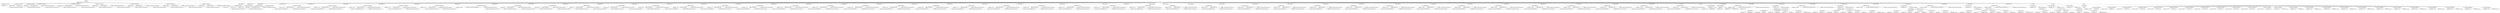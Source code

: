 digraph G {	
ranksep=.25;
	0 [label="MODULE"];
	1 [label="IDENTIFIERS: ode"];
	0 -> 1;
	2 [label="VAR_DECLARE_LIST"];
	0 -> 2;
	3 [label="VAR_DECLARE:  INPUT PORT"];
	2 -> 3;
	4 [label="IDENTIFIERS: clock"];
	3 -> 4;
	5 [label="VAR_DECLARE:  INPUT PORT"];
	2 -> 5;
	6 [label="IDENTIFIERS: reset"];
	5 -> 6;
	7 [label="VAR_DECLARE:  INPUT PORT"];
	2 -> 7;
	8 [label="IDENTIFIERS: select"];
	7 -> 8;
	9 [label="VAR_DECLARE:  INPUT PORT"];
	2 -> 9;
	10 [label="IDENTIFIERS: h"];
	9 -> 10;
	11 [label="BINARY_OPERATION: MIN"];
	9 -> 11;
	12 [label="NUMBERS: 00000000000000000000000000100000 ()"];
	11 -> 12;
	13 [label="NUMBERS: 00000000000000000000000000000001 ()"];
	11 -> 13;
	14 [label="NUMBERS: 00000000000000000000000000000000 ()"];
	9 -> 14;
	15 [label="VAR_DECLARE:  INPUT PORT"];
	2 -> 15;
	16 [label="IDENTIFIERS: half"];
	15 -> 16;
	17 [label="BINARY_OPERATION: MIN"];
	15 -> 17;
	18 [label="NUMBERS: 00000000000000000000000000100000 ()"];
	17 -> 18;
	19 [label="NUMBERS: 00000000000000000000000000000001 ()"];
	17 -> 19;
	20 [label="NUMBERS: 00000000000000000000000000000000 ()"];
	15 -> 20;
	21 [label="VAR_DECLARE:  INPUT PORT"];
	2 -> 21;
	22 [label="IDENTIFIERS: y_pi_in"];
	21 -> 22;
	23 [label="BINARY_OPERATION: MIN"];
	21 -> 23;
	24 [label="NUMBERS: 00000000000000000000000000100000 ()"];
	23 -> 24;
	25 [label="NUMBERS: 00000000000000000000000000000001 ()"];
	23 -> 25;
	26 [label="NUMBERS: 00000000000000000000000000000000 ()"];
	21 -> 26;
	27 [label="VAR_DECLARE:  INPUT PORT"];
	2 -> 27;
	28 [label="IDENTIFIERS: t_pi_in"];
	27 -> 28;
	29 [label="BINARY_OPERATION: MIN"];
	27 -> 29;
	30 [label="NUMBERS: 00000000000000000000000000100000 ()"];
	29 -> 30;
	31 [label="NUMBERS: 00000000000000000000000000000001 ()"];
	29 -> 31;
	32 [label="NUMBERS: 00000000000000000000000000000000 ()"];
	27 -> 32;
	33 [label="VAR_DECLARE:  OUTPUT PORT"];
	2 -> 33;
	34 [label="IDENTIFIERS: y_pi_out"];
	33 -> 34;
	35 [label="BINARY_OPERATION: MIN"];
	33 -> 35;
	36 [label="NUMBERS: 00000000000000000000000000100000 ()"];
	35 -> 36;
	37 [label="NUMBERS: 00000000000000000000000000000001 ()"];
	35 -> 37;
	38 [label="NUMBERS: 00000000000000000000000000000000 ()"];
	33 -> 38;
	39 [label="VAR_DECLARE:  OUTPUT PORT"];
	2 -> 39;
	40 [label="IDENTIFIERS: t_pi_out"];
	39 -> 40;
	41 [label="BINARY_OPERATION: MIN"];
	39 -> 41;
	42 [label="NUMBERS: 00000000000000000000000000100000 ()"];
	41 -> 42;
	43 [label="NUMBERS: 00000000000000000000000000000001 ()"];
	41 -> 43;
	44 [label="NUMBERS: 00000000000000000000000000000000 ()"];
	39 -> 44;
	45 [label="MODULE_ITEMS"];
	0 -> 45;
	46 [label="VAR_DECLARE_LIST"];
	45 -> 46;
	47 [label="VAR_DECLARE:  INPUT PORT"];
	46 -> 47;
	48 [label="IDENTIFIERS: clock"];
	47 -> 48;
	49 [label="VAR_DECLARE_LIST"];
	45 -> 49;
	50 [label="VAR_DECLARE:  INPUT PORT"];
	49 -> 50;
	51 [label="IDENTIFIERS: reset"];
	50 -> 51;
	52 [label="VAR_DECLARE_LIST"];
	45 -> 52;
	53 [label="VAR_DECLARE:  INPUT PORT"];
	52 -> 53;
	54 [label="IDENTIFIERS: select"];
	53 -> 54;
	55 [label="VAR_DECLARE_LIST"];
	45 -> 55;
	56 [label="VAR_DECLARE:  INPUT PORT"];
	55 -> 56;
	57 [label="IDENTIFIERS: h"];
	56 -> 57;
	58 [label="BINARY_OPERATION: MIN"];
	56 -> 58;
	59 [label="NUMBERS: 00000000000000000000000000100000 ()"];
	58 -> 59;
	60 [label="NUMBERS: 00000000000000000000000000000001 ()"];
	58 -> 60;
	61 [label="NUMBERS: 00000000000000000000000000000000 ()"];
	56 -> 61;
	62 [label="VAR_DECLARE_LIST"];
	45 -> 62;
	63 [label="VAR_DECLARE:  INPUT PORT"];
	62 -> 63;
	64 [label="IDENTIFIERS: half"];
	63 -> 64;
	65 [label="BINARY_OPERATION: MIN"];
	63 -> 65;
	66 [label="NUMBERS: 00000000000000000000000000100000 ()"];
	65 -> 66;
	67 [label="NUMBERS: 00000000000000000000000000000001 ()"];
	65 -> 67;
	68 [label="NUMBERS: 00000000000000000000000000000000 ()"];
	63 -> 68;
	69 [label="VAR_DECLARE_LIST"];
	45 -> 69;
	70 [label="VAR_DECLARE:  INPUT PORT"];
	69 -> 70;
	71 [label="IDENTIFIERS: y_pi_in"];
	70 -> 71;
	72 [label="BINARY_OPERATION: MIN"];
	70 -> 72;
	73 [label="NUMBERS: 00000000000000000000000000100000 ()"];
	72 -> 73;
	74 [label="NUMBERS: 00000000000000000000000000000001 ()"];
	72 -> 74;
	75 [label="NUMBERS: 00000000000000000000000000000000 ()"];
	70 -> 75;
	76 [label="VAR_DECLARE_LIST"];
	45 -> 76;
	77 [label="VAR_DECLARE:  INPUT PORT"];
	76 -> 77;
	78 [label="IDENTIFIERS: t_pi_in"];
	77 -> 78;
	79 [label="BINARY_OPERATION: MIN"];
	77 -> 79;
	80 [label="NUMBERS: 00000000000000000000000000100000 ()"];
	79 -> 80;
	81 [label="NUMBERS: 00000000000000000000000000000001 ()"];
	79 -> 81;
	82 [label="NUMBERS: 00000000000000000000000000000000 ()"];
	77 -> 82;
	83 [label="VAR_DECLARE_LIST"];
	45 -> 83;
	84 [label="VAR_DECLARE:  OUTPUT PORT"];
	83 -> 84;
	85 [label="IDENTIFIERS: y_pi_out"];
	84 -> 85;
	86 [label="BINARY_OPERATION: MIN"];
	84 -> 86;
	87 [label="NUMBERS: 00000000000000000000000000100000 ()"];
	86 -> 87;
	88 [label="NUMBERS: 00000000000000000000000000000001 ()"];
	86 -> 88;
	89 [label="NUMBERS: 00000000000000000000000000000000 ()"];
	84 -> 89;
	90 [label="VAR_DECLARE_LIST"];
	45 -> 90;
	91 [label="VAR_DECLARE:  OUTPUT PORT"];
	90 -> 91;
	92 [label="IDENTIFIERS: t_pi_out"];
	91 -> 92;
	93 [label="BINARY_OPERATION: MIN"];
	91 -> 93;
	94 [label="NUMBERS: 00000000000000000000000000100000 ()"];
	93 -> 94;
	95 [label="NUMBERS: 00000000000000000000000000000001 ()"];
	93 -> 95;
	96 [label="NUMBERS: 00000000000000000000000000000000 ()"];
	91 -> 96;
	97 [label="VAR_DECLARE_LIST"];
	45 -> 97;
	98 [label="VAR_DECLARE:  OUTPUT PORT"];
	97 -> 98;
	99 [label="IDENTIFIERS: x1_control"];
	98 -> 99;
	100 [label="NUMBERS: 00000000000000000000000000000111 ()"];
	98 -> 100;
	101 [label="NUMBERS: 00000000000000000000000000000000 ()"];
	98 -> 101;
	102 [label="VAR_DECLARE_LIST"];
	45 -> 102;
	103 [label="VAR_DECLARE:  WIRE"];
	102 -> 103;
	104 [label="IDENTIFIERS: x1"];
	103 -> 104;
	105 [label="BINARY_OPERATION: MIN"];
	103 -> 105;
	106 [label="NUMBERS: 00000000000000000000000000100000 ()"];
	105 -> 106;
	107 [label="NUMBERS: 00000000000000000000000000000001 ()"];
	105 -> 107;
	108 [label="NUMBERS: 00000000000000000000000000000000 ()"];
	103 -> 108;
	109 [label="VAR_DECLARE_LIST"];
	45 -> 109;
	110 [label="VAR_DECLARE:  WIRE"];
	109 -> 110;
	111 [label="IDENTIFIERS: sub2"];
	110 -> 111;
	112 [label="BINARY_OPERATION: MIN"];
	110 -> 112;
	113 [label="NUMBERS: 00000000000000000000000000100000 ()"];
	112 -> 113;
	114 [label="NUMBERS: 00000000000000000000000000000001 ()"];
	112 -> 114;
	115 [label="NUMBERS: 00000000000000000000000000000000 ()"];
	110 -> 115;
	116 [label="VAR_DECLARE_LIST"];
	45 -> 116;
	117 [label="VAR_DECLARE:  WIRE"];
	116 -> 117;
	118 [label="IDENTIFIERS: x3"];
	117 -> 118;
	119 [label="BINARY_OPERATION: MIN"];
	117 -> 119;
	120 [label="NUMBERS: 00000000000000000000000000100000 ()"];
	119 -> 120;
	121 [label="NUMBERS: 00000000000000000000000000000001 ()"];
	119 -> 121;
	122 [label="NUMBERS: 00000000000000000000000000000000 ()"];
	117 -> 122;
	123 [label="VAR_DECLARE_LIST"];
	45 -> 123;
	124 [label="VAR_DECLARE:  WIRE"];
	123 -> 124;
	125 [label="IDENTIFIERS: add4"];
	124 -> 125;
	126 [label="BINARY_OPERATION: MIN"];
	124 -> 126;
	127 [label="NUMBERS: 00000000000000000000000000100000 ()"];
	126 -> 127;
	128 [label="NUMBERS: 00000000000000000000000000000001 ()"];
	126 -> 128;
	129 [label="NUMBERS: 00000000000000000000000000000000 ()"];
	124 -> 129;
	130 [label="VAR_DECLARE_LIST"];
	45 -> 130;
	131 [label="VAR_DECLARE:  WIRE"];
	130 -> 131;
	132 [label="IDENTIFIERS: add5"];
	131 -> 132;
	133 [label="BINARY_OPERATION: MIN"];
	131 -> 133;
	134 [label="NUMBERS: 00000000000000000000000000100000 ()"];
	133 -> 134;
	135 [label="NUMBERS: 00000000000000000000000000000001 ()"];
	133 -> 135;
	136 [label="NUMBERS: 00000000000000000000000000000000 ()"];
	131 -> 136;
	137 [label="VAR_DECLARE_LIST"];
	45 -> 137;
	138 [label="VAR_DECLARE:  WIRE"];
	137 -> 138;
	139 [label="IDENTIFIERS: y_pi"];
	138 -> 139;
	140 [label="BINARY_OPERATION: MIN"];
	138 -> 140;
	141 [label="NUMBERS: 00000000000000000000000000100000 ()"];
	140 -> 141;
	142 [label="NUMBERS: 00000000000000000000000000000001 ()"];
	140 -> 142;
	143 [label="NUMBERS: 00000000000000000000000000000000 ()"];
	138 -> 143;
	144 [label="VAR_DECLARE_LIST"];
	45 -> 144;
	145 [label="VAR_DECLARE:  WIRE"];
	144 -> 145;
	146 [label="IDENTIFIERS: t_pi"];
	145 -> 146;
	147 [label="BINARY_OPERATION: MIN"];
	145 -> 147;
	148 [label="NUMBERS: 00000000000000000000000000100000 ()"];
	147 -> 148;
	149 [label="NUMBERS: 00000000000000000000000000000001 ()"];
	147 -> 149;
	150 [label="NUMBERS: 00000000000000000000000000000000 ()"];
	145 -> 150;
	151 [label="VAR_DECLARE_LIST"];
	45 -> 151;
	152 [label="VAR_DECLARE:  REG"];
	151 -> 152;
	153 [label="IDENTIFIERS: t_reg1"];
	152 -> 153;
	154 [label="BINARY_OPERATION: MIN"];
	152 -> 154;
	155 [label="NUMBERS: 00000000000000000000000000100000 ()"];
	154 -> 155;
	156 [label="NUMBERS: 00000000000000000000000000000001 ()"];
	154 -> 156;
	157 [label="NUMBERS: 00000000000000000000000000000000 ()"];
	152 -> 157;
	158 [label="VAR_DECLARE_LIST"];
	45 -> 158;
	159 [label="VAR_DECLARE:  REG"];
	158 -> 159;
	160 [label="IDENTIFIERS: t_reg2"];
	159 -> 160;
	161 [label="BINARY_OPERATION: MIN"];
	159 -> 161;
	162 [label="NUMBERS: 00000000000000000000000000100000 ()"];
	161 -> 162;
	163 [label="NUMBERS: 00000000000000000000000000000001 ()"];
	161 -> 163;
	164 [label="NUMBERS: 00000000000000000000000000000000 ()"];
	159 -> 164;
	165 [label="VAR_DECLARE_LIST"];
	45 -> 165;
	166 [label="VAR_DECLARE:  REG"];
	165 -> 166;
	167 [label="IDENTIFIERS: t_reg3"];
	166 -> 167;
	168 [label="BINARY_OPERATION: MIN"];
	166 -> 168;
	169 [label="NUMBERS: 00000000000000000000000000100000 ()"];
	168 -> 169;
	170 [label="NUMBERS: 00000000000000000000000000000001 ()"];
	168 -> 170;
	171 [label="NUMBERS: 00000000000000000000000000000000 ()"];
	166 -> 171;
	172 [label="VAR_DECLARE_LIST"];
	45 -> 172;
	173 [label="VAR_DECLARE:  REG"];
	172 -> 173;
	174 [label="IDENTIFIERS: t_reg4"];
	173 -> 174;
	175 [label="BINARY_OPERATION: MIN"];
	173 -> 175;
	176 [label="NUMBERS: 00000000000000000000000000100000 ()"];
	175 -> 176;
	177 [label="NUMBERS: 00000000000000000000000000000001 ()"];
	175 -> 177;
	178 [label="NUMBERS: 00000000000000000000000000000000 ()"];
	173 -> 178;
	179 [label="VAR_DECLARE_LIST"];
	45 -> 179;
	180 [label="VAR_DECLARE:  REG"];
	179 -> 180;
	181 [label="IDENTIFIERS: t_reg5"];
	180 -> 181;
	182 [label="BINARY_OPERATION: MIN"];
	180 -> 182;
	183 [label="NUMBERS: 00000000000000000000000000100000 ()"];
	182 -> 183;
	184 [label="NUMBERS: 00000000000000000000000000000001 ()"];
	182 -> 184;
	185 [label="NUMBERS: 00000000000000000000000000000000 ()"];
	180 -> 185;
	186 [label="VAR_DECLARE_LIST"];
	45 -> 186;
	187 [label="VAR_DECLARE:  REG"];
	186 -> 187;
	188 [label="IDENTIFIERS: t_reg6"];
	187 -> 188;
	189 [label="BINARY_OPERATION: MIN"];
	187 -> 189;
	190 [label="NUMBERS: 00000000000000000000000000100000 ()"];
	189 -> 190;
	191 [label="NUMBERS: 00000000000000000000000000000001 ()"];
	189 -> 191;
	192 [label="NUMBERS: 00000000000000000000000000000000 ()"];
	187 -> 192;
	193 [label="VAR_DECLARE_LIST"];
	45 -> 193;
	194 [label="VAR_DECLARE:  REG"];
	193 -> 194;
	195 [label="IDENTIFIERS: t_reg7"];
	194 -> 195;
	196 [label="BINARY_OPERATION: MIN"];
	194 -> 196;
	197 [label="NUMBERS: 00000000000000000000000000100000 ()"];
	196 -> 197;
	198 [label="NUMBERS: 00000000000000000000000000000001 ()"];
	196 -> 198;
	199 [label="NUMBERS: 00000000000000000000000000000000 ()"];
	194 -> 199;
	200 [label="VAR_DECLARE_LIST"];
	45 -> 200;
	201 [label="VAR_DECLARE:  REG"];
	200 -> 201;
	202 [label="IDENTIFIERS: t_reg8"];
	201 -> 202;
	203 [label="BINARY_OPERATION: MIN"];
	201 -> 203;
	204 [label="NUMBERS: 00000000000000000000000000100000 ()"];
	203 -> 204;
	205 [label="NUMBERS: 00000000000000000000000000000001 ()"];
	203 -> 205;
	206 [label="NUMBERS: 00000000000000000000000000000000 ()"];
	201 -> 206;
	207 [label="VAR_DECLARE_LIST"];
	45 -> 207;
	208 [label="VAR_DECLARE:  REG"];
	207 -> 208;
	209 [label="IDENTIFIERS: t_reg9"];
	208 -> 209;
	210 [label="BINARY_OPERATION: MIN"];
	208 -> 210;
	211 [label="NUMBERS: 00000000000000000000000000100000 ()"];
	210 -> 211;
	212 [label="NUMBERS: 00000000000000000000000000000001 ()"];
	210 -> 212;
	213 [label="NUMBERS: 00000000000000000000000000000000 ()"];
	208 -> 213;
	214 [label="VAR_DECLARE_LIST"];
	45 -> 214;
	215 [label="VAR_DECLARE:  REG"];
	214 -> 215;
	216 [label="IDENTIFIERS: t_reg10"];
	215 -> 216;
	217 [label="BINARY_OPERATION: MIN"];
	215 -> 217;
	218 [label="NUMBERS: 00000000000000000000000000100000 ()"];
	217 -> 218;
	219 [label="NUMBERS: 00000000000000000000000000000001 ()"];
	217 -> 219;
	220 [label="NUMBERS: 00000000000000000000000000000000 ()"];
	215 -> 220;
	221 [label="VAR_DECLARE_LIST"];
	45 -> 221;
	222 [label="VAR_DECLARE:  REG"];
	221 -> 222;
	223 [label="IDENTIFIERS: t_reg11"];
	222 -> 223;
	224 [label="BINARY_OPERATION: MIN"];
	222 -> 224;
	225 [label="NUMBERS: 00000000000000000000000000100000 ()"];
	224 -> 225;
	226 [label="NUMBERS: 00000000000000000000000000000001 ()"];
	224 -> 226;
	227 [label="NUMBERS: 00000000000000000000000000000000 ()"];
	222 -> 227;
	228 [label="VAR_DECLARE_LIST"];
	45 -> 228;
	229 [label="VAR_DECLARE:  REG"];
	228 -> 229;
	230 [label="IDENTIFIERS: t_reg12"];
	229 -> 230;
	231 [label="BINARY_OPERATION: MIN"];
	229 -> 231;
	232 [label="NUMBERS: 00000000000000000000000000100000 ()"];
	231 -> 232;
	233 [label="NUMBERS: 00000000000000000000000000000001 ()"];
	231 -> 233;
	234 [label="NUMBERS: 00000000000000000000000000000000 ()"];
	229 -> 234;
	235 [label="VAR_DECLARE_LIST"];
	45 -> 235;
	236 [label="VAR_DECLARE:  REG"];
	235 -> 236;
	237 [label="IDENTIFIERS: y_pi_reg1"];
	236 -> 237;
	238 [label="BINARY_OPERATION: MIN"];
	236 -> 238;
	239 [label="NUMBERS: 00000000000000000000000000100000 ()"];
	238 -> 239;
	240 [label="NUMBERS: 00000000000000000000000000000001 ()"];
	238 -> 240;
	241 [label="NUMBERS: 00000000000000000000000000000000 ()"];
	236 -> 241;
	242 [label="VAR_DECLARE_LIST"];
	45 -> 242;
	243 [label="VAR_DECLARE:  REG"];
	242 -> 243;
	244 [label="IDENTIFIERS: y_pi_reg2"];
	243 -> 244;
	245 [label="BINARY_OPERATION: MIN"];
	243 -> 245;
	246 [label="NUMBERS: 00000000000000000000000000100000 ()"];
	245 -> 246;
	247 [label="NUMBERS: 00000000000000000000000000000001 ()"];
	245 -> 247;
	248 [label="NUMBERS: 00000000000000000000000000000000 ()"];
	243 -> 248;
	249 [label="VAR_DECLARE_LIST"];
	45 -> 249;
	250 [label="VAR_DECLARE:  REG"];
	249 -> 250;
	251 [label="IDENTIFIERS: y_pi_reg3"];
	250 -> 251;
	252 [label="BINARY_OPERATION: MIN"];
	250 -> 252;
	253 [label="NUMBERS: 00000000000000000000000000100000 ()"];
	252 -> 253;
	254 [label="NUMBERS: 00000000000000000000000000000001 ()"];
	252 -> 254;
	255 [label="NUMBERS: 00000000000000000000000000000000 ()"];
	250 -> 255;
	256 [label="VAR_DECLARE_LIST"];
	45 -> 256;
	257 [label="VAR_DECLARE:  REG"];
	256 -> 257;
	258 [label="IDENTIFIERS: y_pi_reg4"];
	257 -> 258;
	259 [label="BINARY_OPERATION: MIN"];
	257 -> 259;
	260 [label="NUMBERS: 00000000000000000000000000100000 ()"];
	259 -> 260;
	261 [label="NUMBERS: 00000000000000000000000000000001 ()"];
	259 -> 261;
	262 [label="NUMBERS: 00000000000000000000000000000000 ()"];
	257 -> 262;
	263 [label="VAR_DECLARE_LIST"];
	45 -> 263;
	264 [label="VAR_DECLARE:  REG"];
	263 -> 264;
	265 [label="IDENTIFIERS: y_pi_reg5"];
	264 -> 265;
	266 [label="BINARY_OPERATION: MIN"];
	264 -> 266;
	267 [label="NUMBERS: 00000000000000000000000000100000 ()"];
	266 -> 267;
	268 [label="NUMBERS: 00000000000000000000000000000001 ()"];
	266 -> 268;
	269 [label="NUMBERS: 00000000000000000000000000000000 ()"];
	264 -> 269;
	270 [label="VAR_DECLARE_LIST"];
	45 -> 270;
	271 [label="VAR_DECLARE:  REG"];
	270 -> 271;
	272 [label="IDENTIFIERS: y_pi_reg6"];
	271 -> 272;
	273 [label="BINARY_OPERATION: MIN"];
	271 -> 273;
	274 [label="NUMBERS: 00000000000000000000000000100000 ()"];
	273 -> 274;
	275 [label="NUMBERS: 00000000000000000000000000000001 ()"];
	273 -> 275;
	276 [label="NUMBERS: 00000000000000000000000000000000 ()"];
	271 -> 276;
	277 [label="VAR_DECLARE_LIST"];
	45 -> 277;
	278 [label="VAR_DECLARE:  REG"];
	277 -> 278;
	279 [label="IDENTIFIERS: y_pi_reg7"];
	278 -> 279;
	280 [label="BINARY_OPERATION: MIN"];
	278 -> 280;
	281 [label="NUMBERS: 00000000000000000000000000100000 ()"];
	280 -> 281;
	282 [label="NUMBERS: 00000000000000000000000000000001 ()"];
	280 -> 282;
	283 [label="NUMBERS: 00000000000000000000000000000000 ()"];
	278 -> 283;
	284 [label="VAR_DECLARE_LIST"];
	45 -> 284;
	285 [label="VAR_DECLARE:  REG"];
	284 -> 285;
	286 [label="IDENTIFIERS: y_pi_reg8"];
	285 -> 286;
	287 [label="BINARY_OPERATION: MIN"];
	285 -> 287;
	288 [label="NUMBERS: 00000000000000000000000000100000 ()"];
	287 -> 288;
	289 [label="NUMBERS: 00000000000000000000000000000001 ()"];
	287 -> 289;
	290 [label="NUMBERS: 00000000000000000000000000000000 ()"];
	285 -> 290;
	291 [label="VAR_DECLARE_LIST"];
	45 -> 291;
	292 [label="VAR_DECLARE:  REG"];
	291 -> 292;
	293 [label="IDENTIFIERS: y_pi_reg9"];
	292 -> 293;
	294 [label="BINARY_OPERATION: MIN"];
	292 -> 294;
	295 [label="NUMBERS: 00000000000000000000000000100000 ()"];
	294 -> 295;
	296 [label="NUMBERS: 00000000000000000000000000000001 ()"];
	294 -> 296;
	297 [label="NUMBERS: 00000000000000000000000000000000 ()"];
	292 -> 297;
	298 [label="VAR_DECLARE_LIST"];
	45 -> 298;
	299 [label="VAR_DECLARE:  REG"];
	298 -> 299;
	300 [label="IDENTIFIERS: y_pi_reg10"];
	299 -> 300;
	301 [label="BINARY_OPERATION: MIN"];
	299 -> 301;
	302 [label="NUMBERS: 00000000000000000000000000100000 ()"];
	301 -> 302;
	303 [label="NUMBERS: 00000000000000000000000000000001 ()"];
	301 -> 303;
	304 [label="NUMBERS: 00000000000000000000000000000000 ()"];
	299 -> 304;
	305 [label="VAR_DECLARE_LIST"];
	45 -> 305;
	306 [label="VAR_DECLARE:  REG"];
	305 -> 306;
	307 [label="IDENTIFIERS: y_pi_reg11"];
	306 -> 307;
	308 [label="BINARY_OPERATION: MIN"];
	306 -> 308;
	309 [label="NUMBERS: 00000000000000000000000000100000 ()"];
	308 -> 309;
	310 [label="NUMBERS: 00000000000000000000000000000001 ()"];
	308 -> 310;
	311 [label="NUMBERS: 00000000000000000000000000000000 ()"];
	306 -> 311;
	312 [label="VAR_DECLARE_LIST"];
	45 -> 312;
	313 [label="VAR_DECLARE:  REG"];
	312 -> 313;
	314 [label="IDENTIFIERS: y_pi_reg12"];
	313 -> 314;
	315 [label="BINARY_OPERATION: MIN"];
	313 -> 315;
	316 [label="NUMBERS: 00000000000000000000000000100000 ()"];
	315 -> 316;
	317 [label="NUMBERS: 00000000000000000000000000000001 ()"];
	315 -> 317;
	318 [label="NUMBERS: 00000000000000000000000000000000 ()"];
	313 -> 318;
	319 [label="VAR_DECLARE_LIST"];
	45 -> 319;
	320 [label="VAR_DECLARE:  WIRE"];
	319 -> 320;
	321 [label="IDENTIFIERS: y_pi_out"];
	320 -> 321;
	322 [label="BINARY_OPERATION: MIN"];
	320 -> 322;
	323 [label="NUMBERS: 00000000000000000000000000100000 ()"];
	322 -> 323;
	324 [label="NUMBERS: 00000000000000000000000000000001 ()"];
	322 -> 324;
	325 [label="NUMBERS: 00000000000000000000000000000000 ()"];
	320 -> 325;
	326 [label="VAR_DECLARE_LIST"];
	45 -> 326;
	327 [label="VAR_DECLARE:  REG"];
	326 -> 327;
	328 [label="IDENTIFIERS: y_pi_out_reg"];
	327 -> 328;
	329 [label="BINARY_OPERATION: MIN"];
	327 -> 329;
	330 [label="NUMBERS: 00000000000000000000000000100000 ()"];
	329 -> 330;
	331 [label="NUMBERS: 00000000000000000000000000000001 ()"];
	329 -> 331;
	332 [label="NUMBERS: 00000000000000000000000000000000 ()"];
	327 -> 332;
	333 [label="VAR_DECLARE_LIST"];
	45 -> 333;
	334 [label="VAR_DECLARE:  WIRE"];
	333 -> 334;
	335 [label="IDENTIFIERS: t_pi_out"];
	334 -> 335;
	336 [label="BINARY_OPERATION: MIN"];
	334 -> 336;
	337 [label="NUMBERS: 00000000000000000000000000100000 ()"];
	336 -> 337;
	338 [label="NUMBERS: 00000000000000000000000000000001 ()"];
	336 -> 338;
	339 [label="NUMBERS: 00000000000000000000000000000000 ()"];
	334 -> 339;
	340 [label="ASSIGN"];
	45 -> 340;
	341 [label="BLOCKING_STATEMENT"];
	340 -> 341;
	342 [label="IDENTIFIERS: y_pi"];
	341 -> 342;
	343 [label="IF_Q"];
	341 -> 343;
	344 [label="IDENTIFIERS: select"];
	343 -> 344;
	345 [label="IDENTIFIERS: y_pi_in"];
	343 -> 345;
	346 [label="IDENTIFIERS: add4"];
	343 -> 346;
	347 [label="ASSIGN"];
	45 -> 347;
	348 [label="BLOCKING_STATEMENT"];
	347 -> 348;
	349 [label="IDENTIFIERS: t_pi"];
	348 -> 349;
	350 [label="IF_Q"];
	348 -> 350;
	351 [label="IDENTIFIERS: select"];
	350 -> 351;
	352 [label="IDENTIFIERS: t_pi_in"];
	350 -> 352;
	353 [label="IDENTIFIERS: t_reg1"];
	350 -> 353;
	354 [label="VAR_DECLARE_LIST"];
	45 -> 354;
	355 [label="VAR_DECLARE:  WIRE"];
	354 -> 355;
	356 [label="IDENTIFIERS: x1_control"];
	355 -> 356;
	357 [label="NUMBERS: 00000000000000000000000000000111 ()"];
	355 -> 357;
	358 [label="NUMBERS: 00000000000000000000000000000000 ()"];
	355 -> 358;
	359 [label="MODULE_INSTANCE"];
	45 -> 359;
	360 [label="MODULE_INSTANCE"];
	359 -> 360;
	361 [label="IDENTIFIERS: fpu_mul"];
	360 -> 361;
	362 [label="MODULE_NAMED_INSTANCE"];
	360 -> 362;
	363 [label="IDENTIFIERS: x1_mul"];
	362 -> 363;
	364 [label="MODULE_CONNECT_LIST"];
	362 -> 364;
	365 [label="MODULE_CONNECT"];
	364 -> 365;
	366 [label="IDENTIFIERS: clk"];
	365 -> 366;
	367 [label="IDENTIFIERS: clock"];
	365 -> 367;
	368 [label="MODULE_CONNECT"];
	364 -> 368;
	369 [label="IDENTIFIERS: opa"];
	368 -> 369;
	370 [label="IDENTIFIERS: h"];
	368 -> 370;
	371 [label="MODULE_CONNECT"];
	364 -> 371;
	372 [label="IDENTIFIERS: opb"];
	371 -> 372;
	373 [label="IDENTIFIERS: half"];
	371 -> 373;
	374 [label="MODULE_CONNECT"];
	364 -> 374;
	375 [label="IDENTIFIERS: out"];
	374 -> 375;
	376 [label="IDENTIFIERS: x1"];
	374 -> 376;
	377 [label="MODULE_CONNECT"];
	364 -> 377;
	378 [label="IDENTIFIERS: control"];
	377 -> 378;
	379 [label="IDENTIFIERS: x1_control"];
	377 -> 379;
	380 [label="VAR_DECLARE_LIST"];
	45 -> 380;
	381 [label="VAR_DECLARE:  WIRE"];
	380 -> 381;
	382 [label="IDENTIFIERS: sub2_control"];
	381 -> 382;
	383 [label="NUMBERS: 00000000000000000000000000000111 ()"];
	381 -> 383;
	384 [label="NUMBERS: 00000000000000000000000000000000 ()"];
	381 -> 384;
	385 [label="MODULE_INSTANCE"];
	45 -> 385;
	386 [label="MODULE_INSTANCE"];
	385 -> 386;
	387 [label="IDENTIFIERS: fpu_add"];
	386 -> 387;
	388 [label="MODULE_NAMED_INSTANCE"];
	386 -> 388;
	389 [label="IDENTIFIERS: sub2_add"];
	388 -> 389;
	390 [label="MODULE_CONNECT_LIST"];
	388 -> 390;
	391 [label="MODULE_CONNECT"];
	390 -> 391;
	392 [label="IDENTIFIERS: clk"];
	391 -> 392;
	393 [label="IDENTIFIERS: clock"];
	391 -> 393;
	394 [label="MODULE_CONNECT"];
	390 -> 394;
	395 [label="IDENTIFIERS: opa"];
	394 -> 395;
	396 [label="IDENTIFIERS: t_pi"];
	394 -> 396;
	397 [label="MODULE_CONNECT"];
	390 -> 397;
	398 [label="IDENTIFIERS: opb"];
	397 -> 398;
	399 [label="IDENTIFIERS: y_pi"];
	397 -> 399;
	400 [label="MODULE_CONNECT"];
	390 -> 400;
	401 [label="IDENTIFIERS: out"];
	400 -> 401;
	402 [label="IDENTIFIERS: sub2"];
	400 -> 402;
	403 [label="MODULE_CONNECT"];
	390 -> 403;
	404 [label="IDENTIFIERS: control"];
	403 -> 404;
	405 [label="IDENTIFIERS: sub2_control"];
	403 -> 405;
	406 [label="VAR_DECLARE_LIST"];
	45 -> 406;
	407 [label="VAR_DECLARE:  WIRE"];
	406 -> 407;
	408 [label="IDENTIFIERS: x3_control"];
	407 -> 408;
	409 [label="NUMBERS: 00000000000000000000000000000111 ()"];
	407 -> 409;
	410 [label="NUMBERS: 00000000000000000000000000000000 ()"];
	407 -> 410;
	411 [label="MODULE_INSTANCE"];
	45 -> 411;
	412 [label="MODULE_INSTANCE"];
	411 -> 412;
	413 [label="IDENTIFIERS: fpu_mul"];
	412 -> 413;
	414 [label="MODULE_NAMED_INSTANCE"];
	412 -> 414;
	415 [label="IDENTIFIERS: x3_mul"];
	414 -> 415;
	416 [label="MODULE_CONNECT_LIST"];
	414 -> 416;
	417 [label="MODULE_CONNECT"];
	416 -> 417;
	418 [label="IDENTIFIERS: clk"];
	417 -> 418;
	419 [label="IDENTIFIERS: clock"];
	417 -> 419;
	420 [label="MODULE_CONNECT"];
	416 -> 420;
	421 [label="IDENTIFIERS: opa"];
	420 -> 421;
	422 [label="IDENTIFIERS: x1"];
	420 -> 422;
	423 [label="MODULE_CONNECT"];
	416 -> 423;
	424 [label="IDENTIFIERS: opb"];
	423 -> 424;
	425 [label="IDENTIFIERS: sub2"];
	423 -> 425;
	426 [label="MODULE_CONNECT"];
	416 -> 426;
	427 [label="IDENTIFIERS: out"];
	426 -> 427;
	428 [label="IDENTIFIERS: x3"];
	426 -> 428;
	429 [label="MODULE_CONNECT"];
	416 -> 429;
	430 [label="IDENTIFIERS: control"];
	429 -> 430;
	431 [label="IDENTIFIERS: x3_control"];
	429 -> 431;
	432 [label="VAR_DECLARE_LIST"];
	45 -> 432;
	433 [label="VAR_DECLARE:  WIRE"];
	432 -> 433;
	434 [label="IDENTIFIERS: add4_control"];
	433 -> 434;
	435 [label="NUMBERS: 00000000000000000000000000000111 ()"];
	433 -> 435;
	436 [label="NUMBERS: 00000000000000000000000000000000 ()"];
	433 -> 436;
	437 [label="MODULE_INSTANCE"];
	45 -> 437;
	438 [label="MODULE_INSTANCE"];
	437 -> 438;
	439 [label="IDENTIFIERS: fpu_add"];
	438 -> 439;
	440 [label="MODULE_NAMED_INSTANCE"];
	438 -> 440;
	441 [label="IDENTIFIERS: add4_add"];
	440 -> 441;
	442 [label="MODULE_CONNECT_LIST"];
	440 -> 442;
	443 [label="MODULE_CONNECT"];
	442 -> 443;
	444 [label="IDENTIFIERS: clk"];
	443 -> 444;
	445 [label="IDENTIFIERS: clock"];
	443 -> 445;
	446 [label="MODULE_CONNECT"];
	442 -> 446;
	447 [label="IDENTIFIERS: opa"];
	446 -> 447;
	448 [label="IDENTIFIERS: y_pi_reg12"];
	446 -> 448;
	449 [label="MODULE_CONNECT"];
	442 -> 449;
	450 [label="IDENTIFIERS: opb"];
	449 -> 450;
	451 [label="IDENTIFIERS: x3"];
	449 -> 451;
	452 [label="MODULE_CONNECT"];
	442 -> 452;
	453 [label="IDENTIFIERS: out"];
	452 -> 453;
	454 [label="IDENTIFIERS: add4"];
	452 -> 454;
	455 [label="MODULE_CONNECT"];
	442 -> 455;
	456 [label="IDENTIFIERS: control"];
	455 -> 456;
	457 [label="IDENTIFIERS: add4_control"];
	455 -> 457;
	458 [label="VAR_DECLARE_LIST"];
	45 -> 458;
	459 [label="VAR_DECLARE:  WIRE"];
	458 -> 459;
	460 [label="IDENTIFIERS: add5_control"];
	459 -> 460;
	461 [label="NUMBERS: 00000000000000000000000000000111 ()"];
	459 -> 461;
	462 [label="NUMBERS: 00000000000000000000000000000000 ()"];
	459 -> 462;
	463 [label="MODULE_INSTANCE"];
	45 -> 463;
	464 [label="MODULE_INSTANCE"];
	463 -> 464;
	465 [label="IDENTIFIERS: fpu_add"];
	464 -> 465;
	466 [label="MODULE_NAMED_INSTANCE"];
	464 -> 466;
	467 [label="IDENTIFIERS: add5_add"];
	466 -> 467;
	468 [label="MODULE_CONNECT_LIST"];
	466 -> 468;
	469 [label="MODULE_CONNECT"];
	468 -> 469;
	470 [label="IDENTIFIERS: clk"];
	469 -> 470;
	471 [label="IDENTIFIERS: clock"];
	469 -> 471;
	472 [label="MODULE_CONNECT"];
	468 -> 472;
	473 [label="IDENTIFIERS: opa"];
	472 -> 473;
	474 [label="IDENTIFIERS: h"];
	472 -> 474;
	475 [label="MODULE_CONNECT"];
	468 -> 475;
	476 [label="IDENTIFIERS: opb"];
	475 -> 476;
	477 [label="IDENTIFIERS: t_pi"];
	475 -> 477;
	478 [label="MODULE_CONNECT"];
	468 -> 478;
	479 [label="IDENTIFIERS: out"];
	478 -> 479;
	480 [label="IDENTIFIERS: add5"];
	478 -> 480;
	481 [label="MODULE_CONNECT"];
	468 -> 481;
	482 [label="IDENTIFIERS: control"];
	481 -> 482;
	483 [label="IDENTIFIERS: add5_control"];
	481 -> 483;
	484 [label="ASSIGN"];
	45 -> 484;
	485 [label="BLOCKING_STATEMENT"];
	484 -> 485;
	486 [label="IDENTIFIERS: y_pi_out"];
	485 -> 486;
	487 [label="IDENTIFIERS: y_pi_out_reg"];
	485 -> 487;
	488 [label="ASSIGN"];
	45 -> 488;
	489 [label="BLOCKING_STATEMENT"];
	488 -> 489;
	490 [label="IDENTIFIERS: t_pi_out"];
	489 -> 490;
	491 [label="IDENTIFIERS: t_reg12"];
	489 -> 491;
	492 [label="ALWAYS"];
	45 -> 492;
	493 [label="DELAY_CONTROL"];
	492 -> 493;
	494 [label="POSEDGE"];
	493 -> 494;
	495 [label="IDENTIFIERS: clock"];
	494 -> 495;
	496 [label="BLOCK"];
	492 -> 496;
	497 [label="NON_BLOCKING_STATEMENT"];
	496 -> 497;
	498 [label="IDENTIFIERS: y_pi_out_reg"];
	497 -> 498;
	499 [label="IDENTIFIERS: add4"];
	497 -> 499;
	500 [label="NON_BLOCKING_STATEMENT"];
	496 -> 500;
	501 [label="IDENTIFIERS: t_reg1"];
	500 -> 501;
	502 [label="IDENTIFIERS: add5"];
	500 -> 502;
	503 [label="NON_BLOCKING_STATEMENT"];
	496 -> 503;
	504 [label="IDENTIFIERS: t_reg2"];
	503 -> 504;
	505 [label="IDENTIFIERS: t_reg1"];
	503 -> 505;
	506 [label="NON_BLOCKING_STATEMENT"];
	496 -> 506;
	507 [label="IDENTIFIERS: t_reg3"];
	506 -> 507;
	508 [label="IDENTIFIERS: t_reg2"];
	506 -> 508;
	509 [label="NON_BLOCKING_STATEMENT"];
	496 -> 509;
	510 [label="IDENTIFIERS: t_reg4"];
	509 -> 510;
	511 [label="IDENTIFIERS: t_reg3"];
	509 -> 511;
	512 [label="NON_BLOCKING_STATEMENT"];
	496 -> 512;
	513 [label="IDENTIFIERS: t_reg5"];
	512 -> 513;
	514 [label="IDENTIFIERS: t_reg4"];
	512 -> 514;
	515 [label="NON_BLOCKING_STATEMENT"];
	496 -> 515;
	516 [label="IDENTIFIERS: t_reg6"];
	515 -> 516;
	517 [label="IDENTIFIERS: t_reg5"];
	515 -> 517;
	518 [label="NON_BLOCKING_STATEMENT"];
	496 -> 518;
	519 [label="IDENTIFIERS: t_reg7"];
	518 -> 519;
	520 [label="IDENTIFIERS: t_reg6"];
	518 -> 520;
	521 [label="NON_BLOCKING_STATEMENT"];
	496 -> 521;
	522 [label="IDENTIFIERS: t_reg8"];
	521 -> 522;
	523 [label="IDENTIFIERS: t_reg7"];
	521 -> 523;
	524 [label="NON_BLOCKING_STATEMENT"];
	496 -> 524;
	525 [label="IDENTIFIERS: t_reg9"];
	524 -> 525;
	526 [label="IDENTIFIERS: t_reg8"];
	524 -> 526;
	527 [label="NON_BLOCKING_STATEMENT"];
	496 -> 527;
	528 [label="IDENTIFIERS: t_reg10"];
	527 -> 528;
	529 [label="IDENTIFIERS: t_reg9"];
	527 -> 529;
	530 [label="NON_BLOCKING_STATEMENT"];
	496 -> 530;
	531 [label="IDENTIFIERS: t_reg11"];
	530 -> 531;
	532 [label="IDENTIFIERS: t_reg10"];
	530 -> 532;
	533 [label="NON_BLOCKING_STATEMENT"];
	496 -> 533;
	534 [label="IDENTIFIERS: t_reg12"];
	533 -> 534;
	535 [label="IDENTIFIERS: t_reg11"];
	533 -> 535;
	536 [label="NON_BLOCKING_STATEMENT"];
	496 -> 536;
	537 [label="IDENTIFIERS: y_pi_reg1"];
	536 -> 537;
	538 [label="IDENTIFIERS: y_pi"];
	536 -> 538;
	539 [label="NON_BLOCKING_STATEMENT"];
	496 -> 539;
	540 [label="IDENTIFIERS: y_pi_reg2"];
	539 -> 540;
	541 [label="IDENTIFIERS: y_pi_reg1"];
	539 -> 541;
	542 [label="NON_BLOCKING_STATEMENT"];
	496 -> 542;
	543 [label="IDENTIFIERS: y_pi_reg3"];
	542 -> 543;
	544 [label="IDENTIFIERS: y_pi_reg2"];
	542 -> 544;
	545 [label="NON_BLOCKING_STATEMENT"];
	496 -> 545;
	546 [label="IDENTIFIERS: y_pi_reg4"];
	545 -> 546;
	547 [label="IDENTIFIERS: y_pi_reg3"];
	545 -> 547;
	548 [label="NON_BLOCKING_STATEMENT"];
	496 -> 548;
	549 [label="IDENTIFIERS: y_pi_reg5"];
	548 -> 549;
	550 [label="IDENTIFIERS: y_pi_reg4"];
	548 -> 550;
	551 [label="NON_BLOCKING_STATEMENT"];
	496 -> 551;
	552 [label="IDENTIFIERS: y_pi_reg6"];
	551 -> 552;
	553 [label="IDENTIFIERS: y_pi_reg5"];
	551 -> 553;
	554 [label="NON_BLOCKING_STATEMENT"];
	496 -> 554;
	555 [label="IDENTIFIERS: y_pi_reg7"];
	554 -> 555;
	556 [label="IDENTIFIERS: y_pi_reg6"];
	554 -> 556;
	557 [label="NON_BLOCKING_STATEMENT"];
	496 -> 557;
	558 [label="IDENTIFIERS: y_pi_reg8"];
	557 -> 558;
	559 [label="IDENTIFIERS: y_pi_reg7"];
	557 -> 559;
	560 [label="NON_BLOCKING_STATEMENT"];
	496 -> 560;
	561 [label="IDENTIFIERS: y_pi_reg9"];
	560 -> 561;
	562 [label="IDENTIFIERS: y_pi_reg8"];
	560 -> 562;
	563 [label="NON_BLOCKING_STATEMENT"];
	496 -> 563;
	564 [label="IDENTIFIERS: y_pi_reg10"];
	563 -> 564;
	565 [label="IDENTIFIERS: y_pi_reg9"];
	563 -> 565;
	566 [label="NON_BLOCKING_STATEMENT"];
	496 -> 566;
	567 [label="IDENTIFIERS: y_pi_reg11"];
	566 -> 567;
	568 [label="IDENTIFIERS: y_pi_reg10"];
	566 -> 568;
	569 [label="NON_BLOCKING_STATEMENT"];
	496 -> 569;
	570 [label="IDENTIFIERS: y_pi_reg12"];
	569 -> 570;
	571 [label="IDENTIFIERS: y_pi_reg11"];
	569 -> 571;
}
